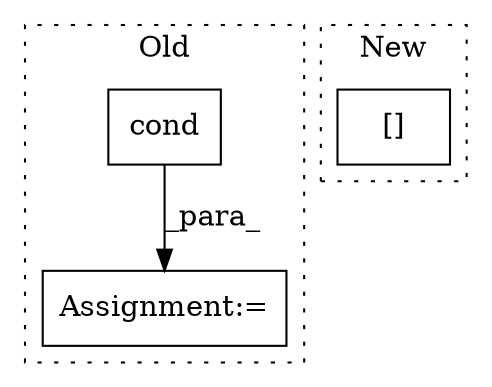 digraph G {
subgraph cluster0 {
1 [label="cond" a="32" s="4520,4617" l="5,1" shape="box"];
3 [label="Assignment:=" a="7" s="4508" l="1" shape="box"];
label = "Old";
style="dotted";
}
subgraph cluster1 {
2 [label="[]" a="2" s="4360,4404" l="16,1" shape="box"];
label = "New";
style="dotted";
}
1 -> 3 [label="_para_"];
}